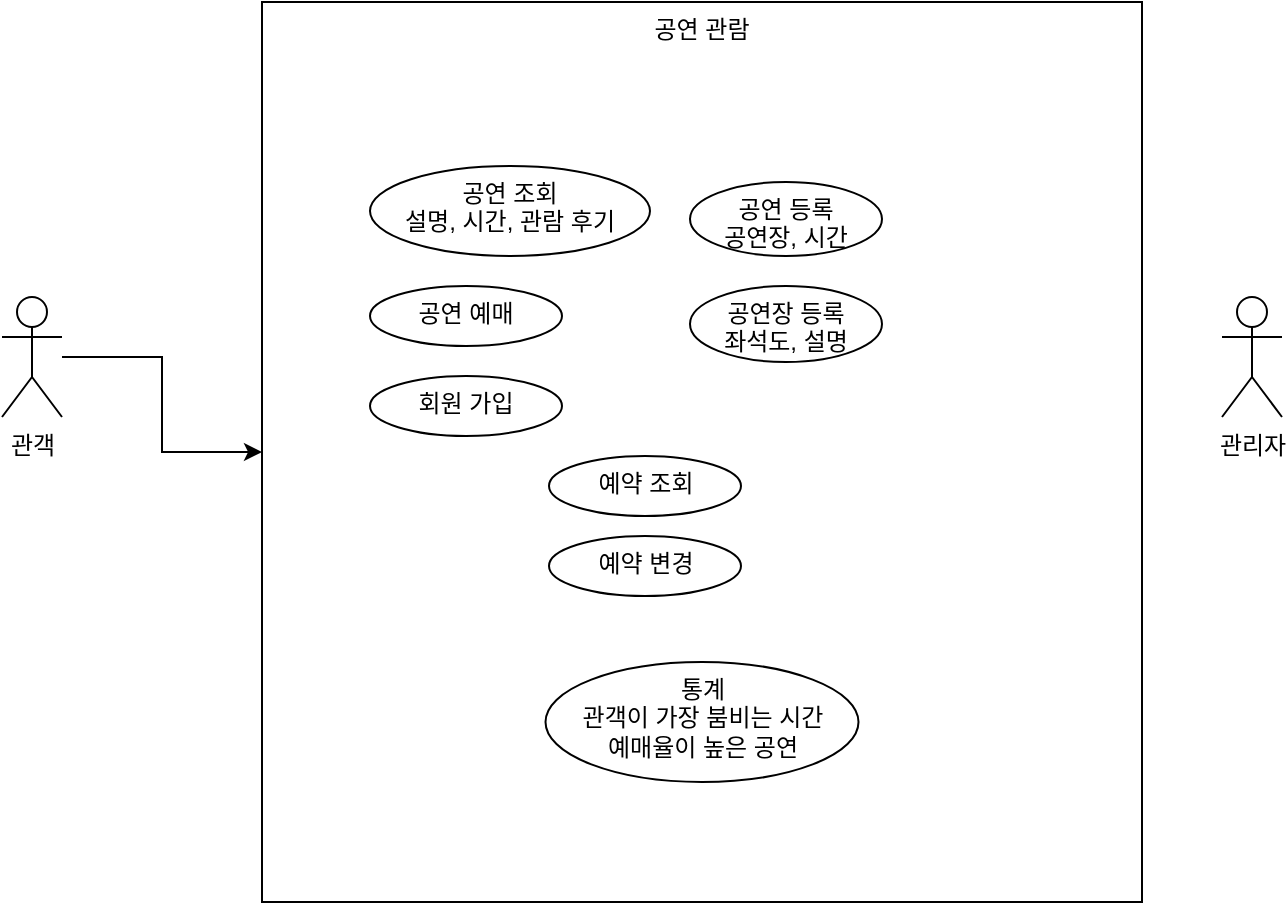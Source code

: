 <mxfile version="19.0.0" type="github">
  <diagram id="DlSVQsHth6LmqhrNHBh_" name="use case">
    <mxGraphModel dx="786" dy="704" grid="1" gridSize="10" guides="1" tooltips="1" connect="1" arrows="1" fold="1" page="1" pageScale="1" pageWidth="1169" pageHeight="827" math="0" shadow="0">
      <root>
        <mxCell id="0" />
        <mxCell id="1" parent="0" />
        <mxCell id="Lx-xTqz9GnU9gJA0MTTK-7" value="" style="edgeStyle=orthogonalEdgeStyle;rounded=0;orthogonalLoop=1;jettySize=auto;html=1;" edge="1" parent="1" source="Lx-xTqz9GnU9gJA0MTTK-1" target="Lx-xTqz9GnU9gJA0MTTK-6">
          <mxGeometry relative="1" as="geometry" />
        </mxCell>
        <mxCell id="Lx-xTqz9GnU9gJA0MTTK-1" value="관객" style="shape=umlActor;verticalLabelPosition=bottom;verticalAlign=top;html=1;outlineConnect=0;" vertex="1" parent="1">
          <mxGeometry x="220" y="367.5" width="30" height="60" as="geometry" />
        </mxCell>
        <mxCell id="Lx-xTqz9GnU9gJA0MTTK-2" value="관리자" style="shape=umlActor;verticalLabelPosition=bottom;verticalAlign=top;html=1;outlineConnect=0;" vertex="1" parent="1">
          <mxGeometry x="830" y="367.5" width="30" height="60" as="geometry" />
        </mxCell>
        <mxCell id="Lx-xTqz9GnU9gJA0MTTK-6" value="공연 관람" style="whiteSpace=wrap;html=1;verticalAlign=top;" vertex="1" parent="1">
          <mxGeometry x="350" y="220" width="440" height="450" as="geometry" />
        </mxCell>
        <mxCell id="Lx-xTqz9GnU9gJA0MTTK-8" value="공연 조회&lt;br&gt;설명, 시간, 관람 후기" style="ellipse;whiteSpace=wrap;html=1;verticalAlign=top;" vertex="1" parent="1">
          <mxGeometry x="404" y="302" width="140" height="45" as="geometry" />
        </mxCell>
        <mxCell id="Lx-xTqz9GnU9gJA0MTTK-10" value="공연 예매" style="ellipse;whiteSpace=wrap;html=1;verticalAlign=top;" vertex="1" parent="1">
          <mxGeometry x="404" y="362" width="96" height="30" as="geometry" />
        </mxCell>
        <mxCell id="Lx-xTqz9GnU9gJA0MTTK-11" value="공연 등록&lt;br&gt;공연장, 시간" style="ellipse;whiteSpace=wrap;html=1;verticalAlign=top;" vertex="1" parent="1">
          <mxGeometry x="564" y="310" width="96" height="37" as="geometry" />
        </mxCell>
        <mxCell id="Lx-xTqz9GnU9gJA0MTTK-12" value="공연장 등록&lt;br&gt;좌석도, 설명" style="ellipse;whiteSpace=wrap;html=1;verticalAlign=top;" vertex="1" parent="1">
          <mxGeometry x="564" y="362" width="96" height="38" as="geometry" />
        </mxCell>
        <mxCell id="Lx-xTqz9GnU9gJA0MTTK-13" value="회원 가입" style="ellipse;whiteSpace=wrap;html=1;verticalAlign=top;" vertex="1" parent="1">
          <mxGeometry x="404" y="407" width="96" height="30" as="geometry" />
        </mxCell>
        <mxCell id="Lx-xTqz9GnU9gJA0MTTK-14" value="예약 조회" style="ellipse;whiteSpace=wrap;html=1;verticalAlign=top;" vertex="1" parent="1">
          <mxGeometry x="493.5" y="447" width="96" height="30" as="geometry" />
        </mxCell>
        <mxCell id="Lx-xTqz9GnU9gJA0MTTK-15" value="예약 변경" style="ellipse;whiteSpace=wrap;html=1;verticalAlign=top;" vertex="1" parent="1">
          <mxGeometry x="493.5" y="487" width="96" height="30" as="geometry" />
        </mxCell>
        <mxCell id="Lx-xTqz9GnU9gJA0MTTK-17" value="통계&lt;br&gt;관객이 가장 붐비는 시간&lt;br&gt;예매율이 높은 공연" style="ellipse;whiteSpace=wrap;html=1;verticalAlign=top;" vertex="1" parent="1">
          <mxGeometry x="491.75" y="550" width="156.5" height="60" as="geometry" />
        </mxCell>
      </root>
    </mxGraphModel>
  </diagram>
</mxfile>
